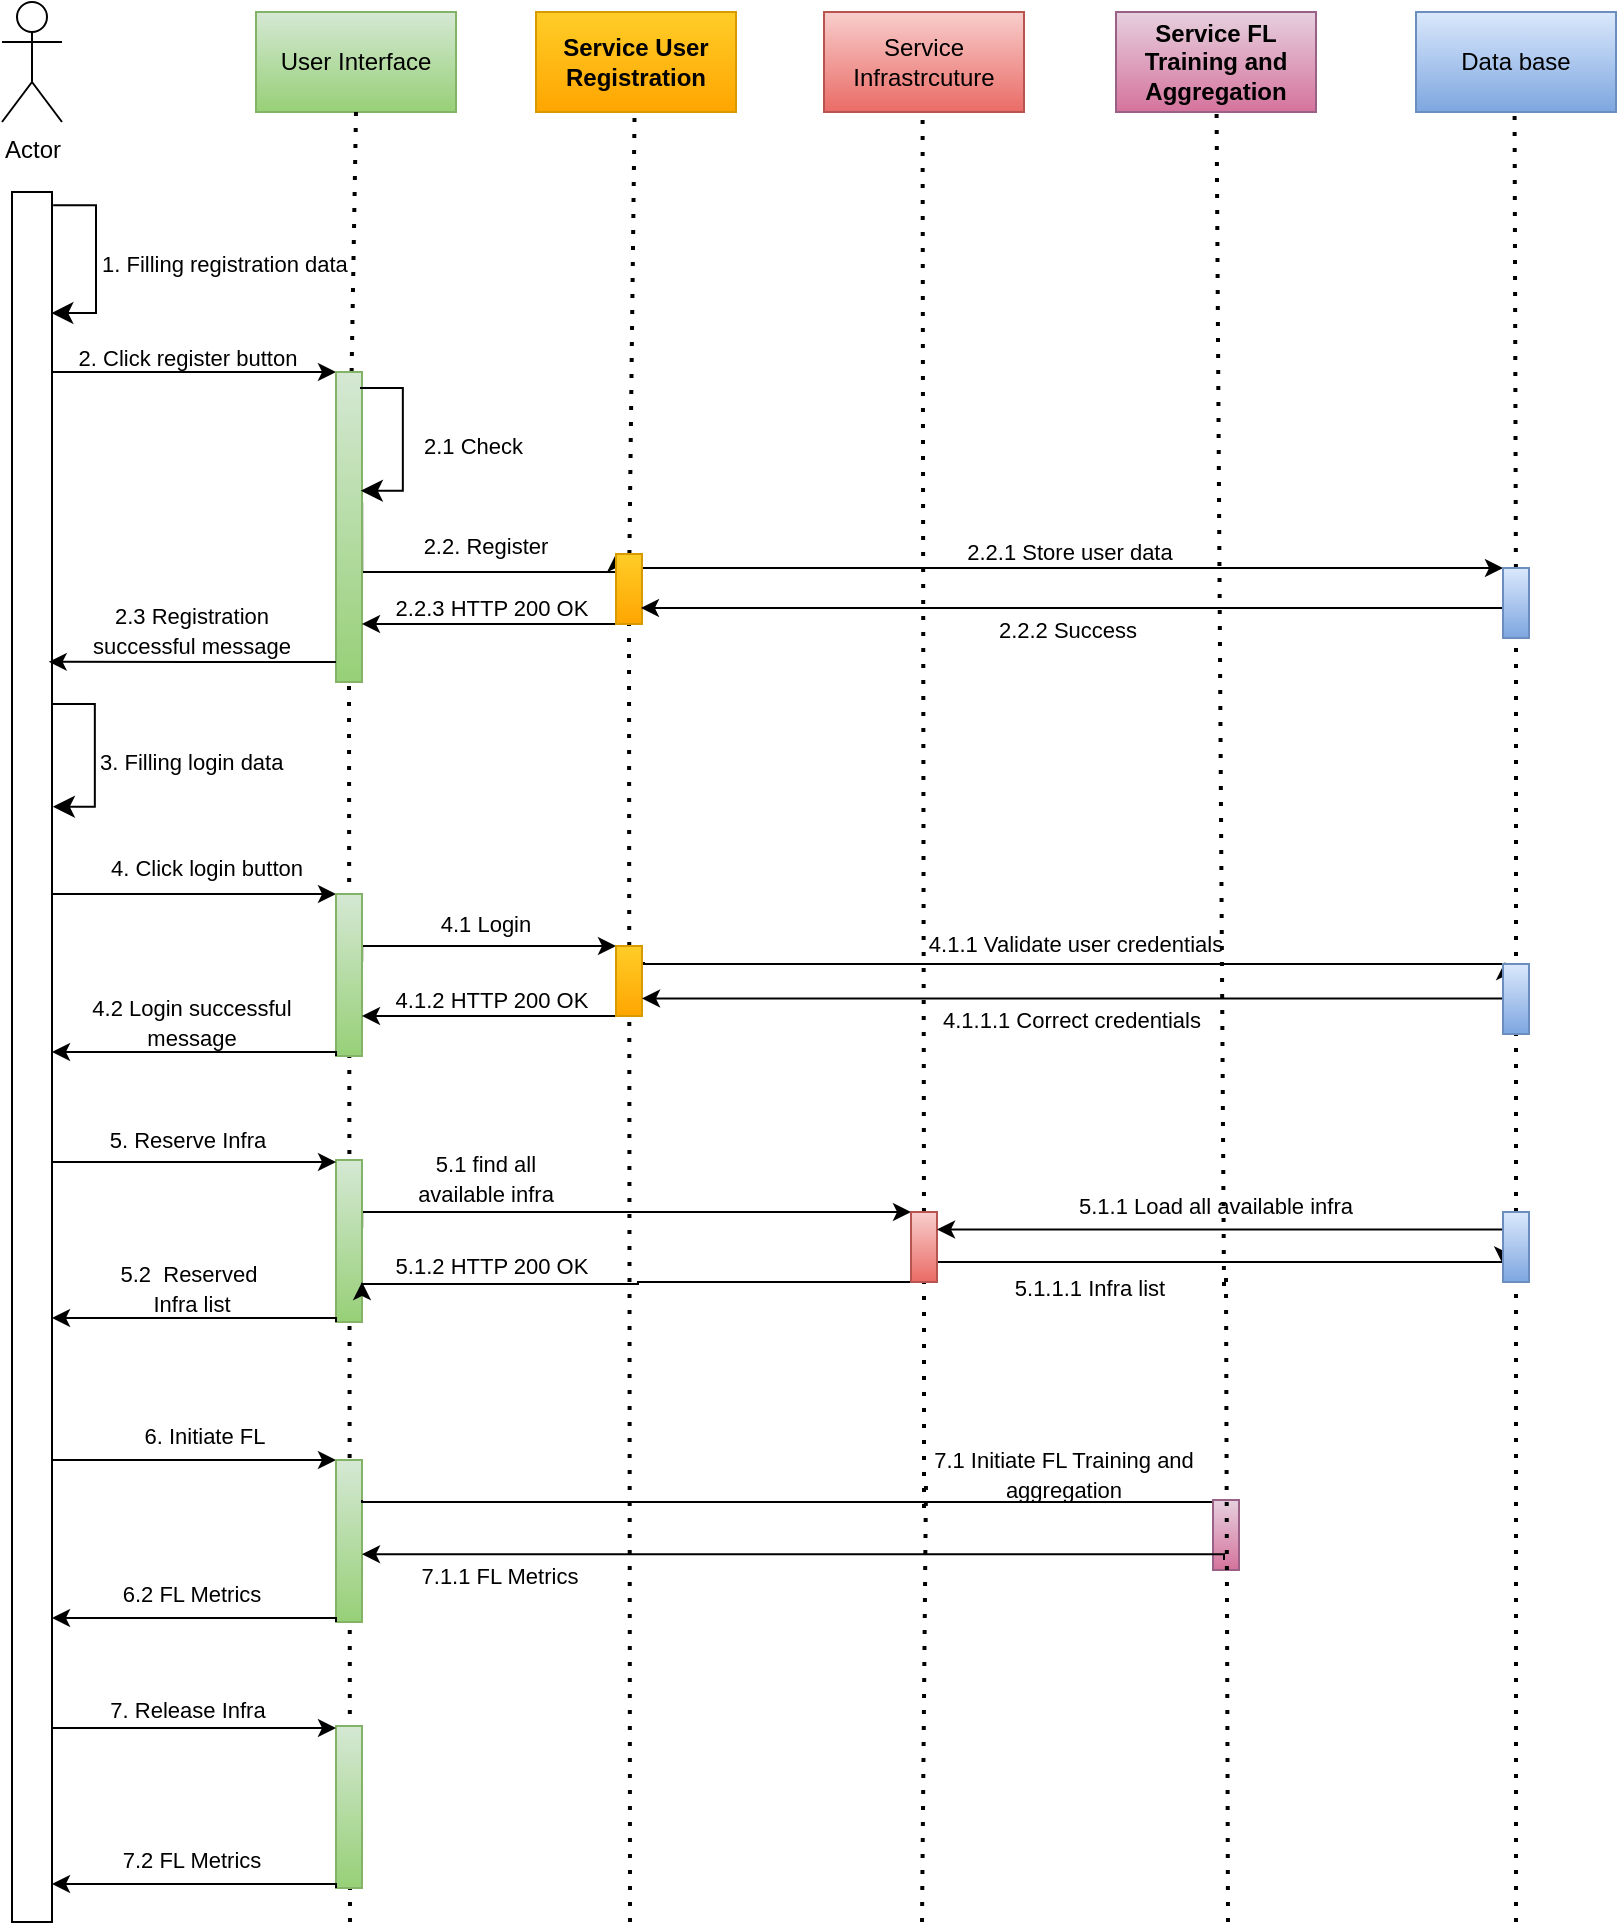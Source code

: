 <mxfile version="24.6.3" type="github">
  <diagram name="Page-1" id="lB4y-R3n_MX4Pxtum-g_">
    <mxGraphModel dx="645" dy="483" grid="1" gridSize="10" guides="1" tooltips="1" connect="1" arrows="1" fold="1" page="1" pageScale="1" pageWidth="827" pageHeight="1169" math="0" shadow="0">
      <root>
        <mxCell id="0" />
        <mxCell id="1" parent="0" />
        <mxCell id="1H_OqrdYLENw18_o_36x-1" value="User Interface" style="html=1;dashed=0;whiteSpace=wrap;fillColor=#d5e8d4;gradientColor=#97d077;strokeColor=#82b366;" parent="1" vertex="1">
          <mxGeometry x="135" y="5" width="100" height="50" as="geometry" />
        </mxCell>
        <mxCell id="1H_OqrdYLENw18_o_36x-2" value="&lt;b&gt;Service User Registration&lt;/b&gt;" style="html=1;dashed=0;whiteSpace=wrap;fillColor=#ffcd28;gradientColor=#ffa500;strokeColor=#d79b00;" parent="1" vertex="1">
          <mxGeometry x="275" y="5" width="100" height="50" as="geometry" />
        </mxCell>
        <mxCell id="1H_OqrdYLENw18_o_36x-3" value="Service Infrastrcuture" style="html=1;dashed=0;whiteSpace=wrap;fillColor=#f8cecc;gradientColor=#ea6b66;strokeColor=#b85450;" parent="1" vertex="1">
          <mxGeometry x="419" y="5" width="100" height="50" as="geometry" />
        </mxCell>
        <mxCell id="1H_OqrdYLENw18_o_36x-4" value="&lt;b&gt;Service FL Training and Aggregation&lt;/b&gt;" style="html=1;dashed=0;whiteSpace=wrap;fillColor=#e6d0de;gradientColor=#d5739d;strokeColor=#996185;" parent="1" vertex="1">
          <mxGeometry x="565" y="5" width="100" height="50" as="geometry" />
        </mxCell>
        <mxCell id="1H_OqrdYLENw18_o_36x-5" value="Data base" style="html=1;dashed=0;whiteSpace=wrap;fillColor=#dae8fc;gradientColor=#7ea6e0;strokeColor=#6c8ebf;" parent="1" vertex="1">
          <mxGeometry x="715" y="5" width="100" height="50" as="geometry" />
        </mxCell>
        <mxCell id="1H_OqrdYLENw18_o_36x-6" value="Actor" style="shape=umlActor;verticalLabelPosition=bottom;verticalAlign=top;html=1;outlineConnect=0;" parent="1" vertex="1">
          <mxGeometry x="8" width="30" height="60" as="geometry" />
        </mxCell>
        <mxCell id="1H_OqrdYLENw18_o_36x-20" style="edgeStyle=orthogonalEdgeStyle;rounded=0;orthogonalLoop=1;jettySize=auto;html=1;exitX=1;exitY=0.25;exitDx=0;exitDy=0;entryX=0;entryY=0;entryDx=0;entryDy=0;" parent="1" target="1H_OqrdYLENw18_o_36x-18" edge="1">
          <mxGeometry relative="1" as="geometry">
            <mxPoint x="33.0" y="207.5" as="sourcePoint" />
            <Array as="points">
              <mxPoint x="33" y="185" />
            </Array>
          </mxGeometry>
        </mxCell>
        <mxCell id="1H_OqrdYLENw18_o_36x-8" value="" style="rounded=0;whiteSpace=wrap;html=1;" parent="1" vertex="1">
          <mxGeometry x="13" y="95" width="20" height="865" as="geometry" />
        </mxCell>
        <mxCell id="1H_OqrdYLENw18_o_36x-9" value="" style="endArrow=none;dashed=1;html=1;dashPattern=1 3;strokeWidth=2;rounded=0;entryX=0.5;entryY=1;entryDx=0;entryDy=0;" parent="1" source="1H_OqrdYLENw18_o_36x-18" target="1H_OqrdYLENw18_o_36x-1" edge="1">
          <mxGeometry width="50" height="50" relative="1" as="geometry">
            <mxPoint x="185" y="665" as="sourcePoint" />
            <mxPoint x="465" y="285" as="targetPoint" />
          </mxGeometry>
        </mxCell>
        <mxCell id="1H_OqrdYLENw18_o_36x-10" value="" style="endArrow=none;dashed=1;html=1;dashPattern=1 3;strokeWidth=2;rounded=0;entryX=0.5;entryY=1;entryDx=0;entryDy=0;" parent="1" source="1H_OqrdYLENw18_o_36x-28" edge="1">
          <mxGeometry width="50" height="50" relative="1" as="geometry">
            <mxPoint x="324.29" y="665" as="sourcePoint" />
            <mxPoint x="324.29" y="55" as="targetPoint" />
          </mxGeometry>
        </mxCell>
        <mxCell id="1H_OqrdYLENw18_o_36x-11" value="" style="endArrow=none;dashed=1;html=1;dashPattern=1 3;strokeWidth=2;rounded=0;entryX=0.5;entryY=1;entryDx=0;entryDy=0;" parent="1" source="SkN1v-dmCU-_pzFMidvB-1" edge="1">
          <mxGeometry width="50" height="50" relative="1" as="geometry">
            <mxPoint x="468" y="960" as="sourcePoint" />
            <mxPoint x="468.29" y="55" as="targetPoint" />
          </mxGeometry>
        </mxCell>
        <mxCell id="1H_OqrdYLENw18_o_36x-12" value="" style="endArrow=none;dashed=1;html=1;dashPattern=1 3;strokeWidth=2;rounded=0;entryX=0.5;entryY=1;entryDx=0;entryDy=0;exitX=1;exitY=0.5;exitDx=0;exitDy=0;" parent="1" edge="1">
          <mxGeometry width="50" height="50" relative="1" as="geometry">
            <mxPoint x="619" y="642" as="sourcePoint" />
            <mxPoint x="615.29" y="55" as="targetPoint" />
          </mxGeometry>
        </mxCell>
        <mxCell id="1H_OqrdYLENw18_o_36x-13" value="" style="endArrow=none;dashed=1;html=1;dashPattern=1 3;strokeWidth=2;rounded=0;entryX=0.5;entryY=1;entryDx=0;entryDy=0;" parent="1" source="1H_OqrdYLENw18_o_36x-34" edge="1">
          <mxGeometry width="50" height="50" relative="1" as="geometry">
            <mxPoint x="764.29" y="665" as="sourcePoint" />
            <mxPoint x="764.29" y="55" as="targetPoint" />
          </mxGeometry>
        </mxCell>
        <mxCell id="1H_OqrdYLENw18_o_36x-14" value="" style="edgeStyle=elbowEdgeStyle;elbow=horizontal;endArrow=classic;html=1;curved=0;rounded=0;endSize=8;startSize=8;exitX=1.029;exitY=0.045;exitDx=0;exitDy=0;exitPerimeter=0;entryX=0.983;entryY=0.07;entryDx=0;entryDy=0;entryPerimeter=0;" parent="1" target="1H_OqrdYLENw18_o_36x-8" edge="1">
          <mxGeometry width="50" height="50" relative="1" as="geometry">
            <mxPoint x="33.58" y="101.65" as="sourcePoint" />
            <mxPoint x="34" y="176" as="targetPoint" />
            <Array as="points">
              <mxPoint x="55" y="146" />
            </Array>
          </mxGeometry>
        </mxCell>
        <mxCell id="1H_OqrdYLENw18_o_36x-15" value="&lt;font style=&quot;font-size: 11px;&quot;&gt;1. Filling registration data&lt;/font&gt;" style="text;html=1;align=left;verticalAlign=middle;whiteSpace=wrap;rounded=0;" parent="1" vertex="1">
          <mxGeometry x="56" y="116" width="150" height="30" as="geometry" />
        </mxCell>
        <mxCell id="1H_OqrdYLENw18_o_36x-17" value="&lt;font style=&quot;font-size: 11px;&quot;&gt;2. Click register button&lt;/font&gt;" style="text;html=1;align=center;verticalAlign=middle;whiteSpace=wrap;rounded=0;" parent="1" vertex="1">
          <mxGeometry x="26" y="163" width="150" height="30" as="geometry" />
        </mxCell>
        <mxCell id="1H_OqrdYLENw18_o_36x-19" value="" style="endArrow=none;dashed=1;html=1;dashPattern=1 3;strokeWidth=2;rounded=0;entryX=0.5;entryY=1;entryDx=0;entryDy=0;" parent="1" target="1H_OqrdYLENw18_o_36x-18" edge="1">
          <mxGeometry width="50" height="50" relative="1" as="geometry">
            <mxPoint x="182" y="960" as="sourcePoint" />
            <mxPoint x="185" y="55" as="targetPoint" />
          </mxGeometry>
        </mxCell>
        <mxCell id="1H_OqrdYLENw18_o_36x-26" style="edgeStyle=orthogonalEdgeStyle;rounded=0;orthogonalLoop=1;jettySize=auto;html=1;entryX=0;entryY=0;entryDx=0;entryDy=0;exitX=1.005;exitY=0.421;exitDx=0;exitDy=0;exitPerimeter=0;" parent="1" source="1H_OqrdYLENw18_o_36x-18" target="1H_OqrdYLENw18_o_36x-28" edge="1">
          <mxGeometry relative="1" as="geometry">
            <mxPoint x="268" y="330" as="targetPoint" />
            <mxPoint x="195" y="285.059" as="sourcePoint" />
            <Array as="points">
              <mxPoint x="188" y="285" />
            </Array>
          </mxGeometry>
        </mxCell>
        <mxCell id="1H_OqrdYLENw18_o_36x-18" value="" style="rounded=0;whiteSpace=wrap;html=1;fillColor=#d5e8d4;gradientColor=#97d077;strokeColor=#82b366;" parent="1" vertex="1">
          <mxGeometry x="175" y="185" width="13" height="155" as="geometry" />
        </mxCell>
        <mxCell id="1H_OqrdYLENw18_o_36x-22" value="" style="edgeStyle=elbowEdgeStyle;elbow=horizontal;endArrow=classic;html=1;curved=0;rounded=0;endSize=8;startSize=8;exitX=1.029;exitY=0.045;exitDx=0;exitDy=0;exitPerimeter=0;entryX=1.047;entryY=0.101;entryDx=0;entryDy=0;entryPerimeter=0;" parent="1" edge="1">
          <mxGeometry width="50" height="50" relative="1" as="geometry">
            <mxPoint x="187.0" y="193.0" as="sourcePoint" />
            <mxPoint x="187.42" y="244.35" as="targetPoint" />
            <Array as="points">
              <mxPoint x="208.42" y="237.35" />
            </Array>
          </mxGeometry>
        </mxCell>
        <mxCell id="1H_OqrdYLENw18_o_36x-23" value="&lt;font style=&quot;font-size: 11px;&quot;&gt;2.1 Check&lt;/font&gt;" style="text;html=1;align=left;verticalAlign=middle;whiteSpace=wrap;rounded=0;" parent="1" vertex="1">
          <mxGeometry x="217.42" y="207.35" width="100.58" height="30" as="geometry" />
        </mxCell>
        <mxCell id="1H_OqrdYLENw18_o_36x-25" value="&lt;font style=&quot;font-size: 11px;&quot;&gt;2.2. Register&lt;/font&gt;" style="text;html=1;align=center;verticalAlign=middle;whiteSpace=wrap;rounded=0;" parent="1" vertex="1">
          <mxGeometry x="206" y="257" width="88" height="30" as="geometry" />
        </mxCell>
        <mxCell id="1H_OqrdYLENw18_o_36x-29" value="" style="endArrow=none;dashed=1;html=1;dashPattern=1 3;strokeWidth=2;rounded=0;entryX=0.5;entryY=1;entryDx=0;entryDy=0;" parent="1" target="1H_OqrdYLENw18_o_36x-28" edge="1">
          <mxGeometry width="50" height="50" relative="1" as="geometry">
            <mxPoint x="322" y="960" as="sourcePoint" />
            <mxPoint x="324.29" y="55" as="targetPoint" />
          </mxGeometry>
        </mxCell>
        <mxCell id="1H_OqrdYLENw18_o_36x-30" style="edgeStyle=orthogonalEdgeStyle;rounded=0;orthogonalLoop=1;jettySize=auto;html=1;exitX=0;exitY=1;exitDx=0;exitDy=0;" parent="1" source="1H_OqrdYLENw18_o_36x-28" edge="1">
          <mxGeometry relative="1" as="geometry">
            <mxPoint x="188" y="311" as="targetPoint" />
            <Array as="points">
              <mxPoint x="188" y="311" />
            </Array>
          </mxGeometry>
        </mxCell>
        <mxCell id="1H_OqrdYLENw18_o_36x-36" style="edgeStyle=orthogonalEdgeStyle;rounded=0;orthogonalLoop=1;jettySize=auto;html=1;entryX=0;entryY=0;entryDx=0;entryDy=0;" parent="1" target="1H_OqrdYLENw18_o_36x-34" edge="1">
          <mxGeometry relative="1" as="geometry">
            <Array as="points">
              <mxPoint x="759" y="284" />
            </Array>
            <mxPoint x="328" y="283.053" as="sourcePoint" />
          </mxGeometry>
        </mxCell>
        <mxCell id="1H_OqrdYLENw18_o_36x-28" value="" style="rounded=0;whiteSpace=wrap;html=1;fillColor=#ffcd28;strokeColor=#d79b00;gradientColor=#ffa500;" parent="1" vertex="1">
          <mxGeometry x="315" y="276" width="13" height="35" as="geometry" />
        </mxCell>
        <mxCell id="1H_OqrdYLENw18_o_36x-31" value="&lt;font style=&quot;font-size: 11px;&quot;&gt;2.2.3 HTTP 200 OK&lt;/font&gt;" style="text;html=1;align=center;verticalAlign=middle;whiteSpace=wrap;rounded=0;" parent="1" vertex="1">
          <mxGeometry x="203" y="288" width="100" height="30" as="geometry" />
        </mxCell>
        <mxCell id="1H_OqrdYLENw18_o_36x-35" value="" style="endArrow=none;dashed=1;html=1;dashPattern=1 3;strokeWidth=2;rounded=0;entryX=0.5;entryY=1;entryDx=0;entryDy=0;" parent="1" target="1H_OqrdYLENw18_o_36x-34" edge="1" source="1H_OqrdYLENw18_o_36x-112">
          <mxGeometry width="50" height="50" relative="1" as="geometry">
            <mxPoint x="765" y="960" as="sourcePoint" />
            <mxPoint x="764.29" y="55" as="targetPoint" />
          </mxGeometry>
        </mxCell>
        <mxCell id="1H_OqrdYLENw18_o_36x-34" value="" style="rounded=0;whiteSpace=wrap;html=1;fillColor=#dae8fc;strokeColor=#6c8ebf;gradientColor=#7ea6e0;" parent="1" vertex="1">
          <mxGeometry x="758.5" y="283" width="13" height="35" as="geometry" />
        </mxCell>
        <mxCell id="1H_OqrdYLENw18_o_36x-37" value="&lt;font style=&quot;font-size: 11px;&quot;&gt;2.2.1 Store user data&lt;/font&gt;" style="text;html=1;align=center;verticalAlign=middle;whiteSpace=wrap;rounded=0;" parent="1" vertex="1">
          <mxGeometry x="467" y="260" width="150" height="30" as="geometry" />
        </mxCell>
        <mxCell id="1H_OqrdYLENw18_o_36x-38" style="edgeStyle=orthogonalEdgeStyle;rounded=0;orthogonalLoop=1;jettySize=auto;html=1;entryX=0.917;entryY=0.282;entryDx=0;entryDy=0;entryPerimeter=0;" parent="1" edge="1">
          <mxGeometry relative="1" as="geometry">
            <mxPoint x="175" y="330" as="sourcePoint" />
            <mxPoint x="31.34" y="329.93" as="targetPoint" />
            <Array as="points">
              <mxPoint x="104" y="330" />
            </Array>
          </mxGeometry>
        </mxCell>
        <mxCell id="1H_OqrdYLENw18_o_36x-39" value="&lt;font style=&quot;font-size: 11px;&quot;&gt;2.3 Registration successful message&lt;/font&gt;" style="text;html=1;align=center;verticalAlign=middle;whiteSpace=wrap;rounded=0;" parent="1" vertex="1">
          <mxGeometry x="48" y="299" width="110" height="30" as="geometry" />
        </mxCell>
        <mxCell id="1H_OqrdYLENw18_o_36x-40" value="" style="edgeStyle=elbowEdgeStyle;elbow=horizontal;endArrow=classic;html=1;curved=0;rounded=0;endSize=8;startSize=8;exitX=1.029;exitY=0.045;exitDx=0;exitDy=0;exitPerimeter=0;entryX=1.047;entryY=0.101;entryDx=0;entryDy=0;entryPerimeter=0;" parent="1" edge="1">
          <mxGeometry width="50" height="50" relative="1" as="geometry">
            <mxPoint x="33.0" y="351.0" as="sourcePoint" />
            <mxPoint x="33.42" y="402.35" as="targetPoint" />
            <Array as="points">
              <mxPoint x="54.42" y="395.35" />
            </Array>
          </mxGeometry>
        </mxCell>
        <mxCell id="1H_OqrdYLENw18_o_36x-41" value="&lt;font style=&quot;font-size: 11px;&quot;&gt;3. Filling login data&lt;/font&gt;" style="text;html=1;align=left;verticalAlign=middle;whiteSpace=wrap;rounded=0;" parent="1" vertex="1">
          <mxGeometry x="55.42" y="365.35" width="150" height="30" as="geometry" />
        </mxCell>
        <mxCell id="1H_OqrdYLENw18_o_36x-72" style="edgeStyle=orthogonalEdgeStyle;rounded=0;orthogonalLoop=1;jettySize=auto;html=1;entryX=0;entryY=0;entryDx=0;entryDy=0;" parent="1" target="1H_OqrdYLENw18_o_36x-75" edge="1">
          <mxGeometry relative="1" as="geometry">
            <mxPoint x="33" y="446" as="sourcePoint" />
            <Array as="points">
              <mxPoint x="33" y="446" />
            </Array>
          </mxGeometry>
        </mxCell>
        <mxCell id="1H_OqrdYLENw18_o_36x-73" value="&lt;font style=&quot;font-size: 11px;&quot;&gt;4. Click login button&lt;/font&gt;" style="text;html=1;align=center;verticalAlign=middle;whiteSpace=wrap;rounded=0;" parent="1" vertex="1">
          <mxGeometry x="53" y="421" width="115" height="23" as="geometry" />
        </mxCell>
        <mxCell id="1H_OqrdYLENw18_o_36x-74" style="edgeStyle=orthogonalEdgeStyle;rounded=0;orthogonalLoop=1;jettySize=auto;html=1;entryX=0;entryY=0;entryDx=0;entryDy=0;exitX=1.005;exitY=0.421;exitDx=0;exitDy=0;exitPerimeter=0;" parent="1" source="1H_OqrdYLENw18_o_36x-75" target="1H_OqrdYLENw18_o_36x-81" edge="1">
          <mxGeometry relative="1" as="geometry">
            <mxPoint x="268" y="517" as="targetPoint" />
            <mxPoint x="195" y="472.059" as="sourcePoint" />
            <Array as="points">
              <mxPoint x="188" y="472" />
            </Array>
          </mxGeometry>
        </mxCell>
        <mxCell id="1H_OqrdYLENw18_o_36x-75" value="" style="rounded=0;whiteSpace=wrap;html=1;fillColor=#d5e8d4;gradientColor=#97d077;strokeColor=#82b366;" parent="1" vertex="1">
          <mxGeometry x="175" y="446" width="13" height="81" as="geometry" />
        </mxCell>
        <mxCell id="1H_OqrdYLENw18_o_36x-78" value="&lt;font style=&quot;font-size: 11px;&quot;&gt;4.1 Login&lt;/font&gt;" style="text;html=1;align=center;verticalAlign=middle;whiteSpace=wrap;rounded=0;" parent="1" vertex="1">
          <mxGeometry x="206" y="446" width="88" height="30" as="geometry" />
        </mxCell>
        <mxCell id="1H_OqrdYLENw18_o_36x-79" style="edgeStyle=orthogonalEdgeStyle;rounded=0;orthogonalLoop=1;jettySize=auto;html=1;exitX=0;exitY=1;exitDx=0;exitDy=0;" parent="1" source="1H_OqrdYLENw18_o_36x-81" edge="1">
          <mxGeometry relative="1" as="geometry">
            <mxPoint x="188" y="507" as="targetPoint" />
            <Array as="points">
              <mxPoint x="188" y="507" />
            </Array>
          </mxGeometry>
        </mxCell>
        <mxCell id="1H_OqrdYLENw18_o_36x-80" style="edgeStyle=orthogonalEdgeStyle;rounded=0;orthogonalLoop=1;jettySize=auto;html=1;entryX=0;entryY=0;entryDx=0;entryDy=0;" parent="1" edge="1">
          <mxGeometry relative="1" as="geometry">
            <Array as="points">
              <mxPoint x="760" y="481" />
            </Array>
            <mxPoint x="329" y="480" as="sourcePoint" />
            <mxPoint x="759.5" y="480" as="targetPoint" />
          </mxGeometry>
        </mxCell>
        <mxCell id="1H_OqrdYLENw18_o_36x-81" value="" style="rounded=0;whiteSpace=wrap;html=1;fillColor=#ffcd28;strokeColor=#d79b00;gradientColor=#ffa500;" parent="1" vertex="1">
          <mxGeometry x="315" y="472" width="13" height="35" as="geometry" />
        </mxCell>
        <mxCell id="1H_OqrdYLENw18_o_36x-82" value="&lt;font style=&quot;font-size: 11px;&quot;&gt;4.1.2 HTTP 200 OK&lt;/font&gt;" style="text;html=1;align=center;verticalAlign=middle;whiteSpace=wrap;rounded=0;" parent="1" vertex="1">
          <mxGeometry x="203" y="484" width="100" height="30" as="geometry" />
        </mxCell>
        <mxCell id="1H_OqrdYLENw18_o_36x-87" style="edgeStyle=orthogonalEdgeStyle;rounded=0;orthogonalLoop=1;jettySize=auto;html=1;exitX=0;exitY=1;exitDx=0;exitDy=0;entryX=1;entryY=0.75;entryDx=0;entryDy=0;" parent="1" source="1H_OqrdYLENw18_o_36x-83" target="1H_OqrdYLENw18_o_36x-81" edge="1">
          <mxGeometry relative="1" as="geometry">
            <Array as="points">
              <mxPoint x="759" y="498" />
            </Array>
          </mxGeometry>
        </mxCell>
        <mxCell id="1H_OqrdYLENw18_o_36x-83" value="" style="rounded=0;whiteSpace=wrap;html=1;fillColor=#dae8fc;strokeColor=#6c8ebf;gradientColor=#7ea6e0;" parent="1" vertex="1">
          <mxGeometry x="758.5" y="481" width="13" height="35" as="geometry" />
        </mxCell>
        <mxCell id="1H_OqrdYLENw18_o_36x-84" value="&lt;font style=&quot;font-size: 11px;&quot;&gt;4.1.1 Validate user credentials&lt;/font&gt;" style="text;html=1;align=center;verticalAlign=middle;whiteSpace=wrap;rounded=0;" parent="1" vertex="1">
          <mxGeometry x="470" y="456" width="150" height="30" as="geometry" />
        </mxCell>
        <mxCell id="1H_OqrdYLENw18_o_36x-85" style="edgeStyle=orthogonalEdgeStyle;rounded=0;orthogonalLoop=1;jettySize=auto;html=1;exitX=0;exitY=1;exitDx=0;exitDy=0;entryX=0.988;entryY=0.427;entryDx=0;entryDy=0;entryPerimeter=0;" parent="1" source="1H_OqrdYLENw18_o_36x-75" edge="1">
          <mxGeometry relative="1" as="geometry">
            <mxPoint x="33" y="525" as="targetPoint" />
            <Array as="points">
              <mxPoint x="175" y="525" />
            </Array>
          </mxGeometry>
        </mxCell>
        <mxCell id="1H_OqrdYLENw18_o_36x-86" value="&lt;font style=&quot;font-size: 11px;&quot;&gt;4.2 Login successful message&lt;/font&gt;" style="text;html=1;align=center;verticalAlign=middle;whiteSpace=wrap;rounded=0;" parent="1" vertex="1">
          <mxGeometry x="48" y="495" width="110" height="30" as="geometry" />
        </mxCell>
        <mxCell id="1H_OqrdYLENw18_o_36x-88" value="&lt;font style=&quot;font-size: 11px;&quot;&gt;4.1.1.1 Correct credentials&lt;/font&gt;" style="text;html=1;align=center;verticalAlign=middle;whiteSpace=wrap;rounded=0;" parent="1" vertex="1">
          <mxGeometry x="468" y="494" width="150" height="30" as="geometry" />
        </mxCell>
        <mxCell id="1H_OqrdYLENw18_o_36x-103" value="&lt;font style=&quot;font-size: 11px;&quot;&gt;5. Reserve Infra&lt;/font&gt;" style="text;html=1;align=center;verticalAlign=middle;whiteSpace=wrap;rounded=0;" parent="1" vertex="1">
          <mxGeometry x="26" y="554" width="150" height="30" as="geometry" />
        </mxCell>
        <mxCell id="1H_OqrdYLENw18_o_36x-104" style="edgeStyle=orthogonalEdgeStyle;rounded=0;orthogonalLoop=1;jettySize=auto;html=1;exitX=1.005;exitY=0.421;exitDx=0;exitDy=0;exitPerimeter=0;entryX=0;entryY=0;entryDx=0;entryDy=0;" parent="1" source="1H_OqrdYLENw18_o_36x-105" target="SkN1v-dmCU-_pzFMidvB-1" edge="1">
          <mxGeometry relative="1" as="geometry">
            <mxPoint x="315" y="605" as="targetPoint" />
            <mxPoint x="195" y="605.059" as="sourcePoint" />
            <Array as="points">
              <mxPoint x="188" y="605" />
            </Array>
          </mxGeometry>
        </mxCell>
        <mxCell id="1H_OqrdYLENw18_o_36x-105" value="" style="rounded=0;whiteSpace=wrap;html=1;fillColor=#d5e8d4;gradientColor=#97d077;strokeColor=#82b366;" parent="1" vertex="1">
          <mxGeometry x="175" y="579" width="13" height="81" as="geometry" />
        </mxCell>
        <mxCell id="1H_OqrdYLENw18_o_36x-106" value="&lt;font style=&quot;font-size: 11px;&quot;&gt;5.1 find all available infra&lt;/font&gt;" style="text;html=1;align=center;verticalAlign=middle;whiteSpace=wrap;rounded=0;" parent="1" vertex="1">
          <mxGeometry x="206" y="573" width="88" height="30" as="geometry" />
        </mxCell>
        <mxCell id="1H_OqrdYLENw18_o_36x-107" style="edgeStyle=orthogonalEdgeStyle;rounded=0;orthogonalLoop=1;jettySize=auto;html=1;exitX=0;exitY=1;exitDx=0;exitDy=0;" parent="1" source="SkN1v-dmCU-_pzFMidvB-1" edge="1">
          <mxGeometry relative="1" as="geometry">
            <mxPoint x="188" y="640" as="targetPoint" />
            <Array as="points">
              <mxPoint x="326" y="640" />
              <mxPoint x="188" y="641" />
            </Array>
          </mxGeometry>
        </mxCell>
        <mxCell id="1H_OqrdYLENw18_o_36x-110" value="&lt;font style=&quot;font-size: 11px;&quot;&gt;5.1.2 HTTP 200 OK&lt;/font&gt;" style="text;html=1;align=center;verticalAlign=middle;whiteSpace=wrap;rounded=0;" parent="1" vertex="1">
          <mxGeometry x="203" y="617" width="100" height="30" as="geometry" />
        </mxCell>
        <mxCell id="1H_OqrdYLENw18_o_36x-113" value="&lt;font style=&quot;font-size: 11px;&quot;&gt;5.1.1 Load all available infra&lt;/font&gt;" style="text;html=1;align=center;verticalAlign=middle;whiteSpace=wrap;rounded=0;" parent="1" vertex="1">
          <mxGeometry x="540" y="587" width="150" height="30" as="geometry" />
        </mxCell>
        <mxCell id="1H_OqrdYLENw18_o_36x-114" style="edgeStyle=orthogonalEdgeStyle;rounded=0;orthogonalLoop=1;jettySize=auto;html=1;exitX=0;exitY=1;exitDx=0;exitDy=0;entryX=0.988;entryY=0.427;entryDx=0;entryDy=0;entryPerimeter=0;" parent="1" source="1H_OqrdYLENw18_o_36x-105" edge="1">
          <mxGeometry relative="1" as="geometry">
            <mxPoint x="33" y="658" as="targetPoint" />
            <Array as="points">
              <mxPoint x="175" y="658" />
            </Array>
          </mxGeometry>
        </mxCell>
        <mxCell id="1H_OqrdYLENw18_o_36x-115" value="&lt;font style=&quot;font-size: 11px;&quot;&gt;5.2&amp;nbsp; Reserved&amp;nbsp;&lt;/font&gt;&lt;div&gt;&lt;font style=&quot;font-size: 11px;&quot;&gt;Infra list&lt;/font&gt;&lt;/div&gt;" style="text;html=1;align=center;verticalAlign=middle;whiteSpace=wrap;rounded=0;" parent="1" vertex="1">
          <mxGeometry x="48" y="628" width="110" height="30" as="geometry" />
        </mxCell>
        <mxCell id="1H_OqrdYLENw18_o_36x-116" value="&lt;font style=&quot;font-size: 11px;&quot;&gt;5.1.1.1 Infra list&lt;/font&gt;" style="text;html=1;align=center;verticalAlign=middle;whiteSpace=wrap;rounded=0;" parent="1" vertex="1">
          <mxGeometry x="476.5" y="628" width="150" height="30" as="geometry" />
        </mxCell>
        <mxCell id="1H_OqrdYLENw18_o_36x-117" style="edgeStyle=orthogonalEdgeStyle;rounded=0;orthogonalLoop=1;jettySize=auto;html=1;entryX=0;entryY=0;entryDx=0;entryDy=0;" parent="1" edge="1">
          <mxGeometry relative="1" as="geometry">
            <mxPoint x="33" y="580" as="sourcePoint" />
            <Array as="points">
              <mxPoint x="33" y="580" />
            </Array>
            <mxPoint x="175" y="580" as="targetPoint" />
          </mxGeometry>
        </mxCell>
        <mxCell id="1H_OqrdYLENw18_o_36x-118" style="edgeStyle=orthogonalEdgeStyle;rounded=0;orthogonalLoop=1;jettySize=auto;html=1;entryX=0;entryY=0;entryDx=0;entryDy=0;" parent="1" target="1H_OqrdYLENw18_o_36x-121" edge="1">
          <mxGeometry relative="1" as="geometry">
            <mxPoint x="33" y="729" as="sourcePoint" />
            <Array as="points">
              <mxPoint x="33" y="729" />
            </Array>
          </mxGeometry>
        </mxCell>
        <mxCell id="1H_OqrdYLENw18_o_36x-119" value="&lt;font style=&quot;font-size: 11px;&quot;&gt;6. Initiate FL&lt;/font&gt;" style="text;html=1;align=center;verticalAlign=middle;whiteSpace=wrap;rounded=0;" parent="1" vertex="1">
          <mxGeometry x="52" y="705" width="115" height="23" as="geometry" />
        </mxCell>
        <mxCell id="1H_OqrdYLENw18_o_36x-121" value="" style="rounded=0;whiteSpace=wrap;html=1;fillColor=#d5e8d4;gradientColor=#97d077;strokeColor=#82b366;" parent="1" vertex="1">
          <mxGeometry x="175" y="729" width="13" height="81" as="geometry" />
        </mxCell>
        <mxCell id="1H_OqrdYLENw18_o_36x-130" style="edgeStyle=orthogonalEdgeStyle;rounded=0;orthogonalLoop=1;jettySize=auto;html=1;exitX=0;exitY=1;exitDx=0;exitDy=0;entryX=0.988;entryY=0.427;entryDx=0;entryDy=0;entryPerimeter=0;" parent="1" source="1H_OqrdYLENw18_o_36x-121" edge="1">
          <mxGeometry relative="1" as="geometry">
            <mxPoint x="33" y="808" as="targetPoint" />
            <Array as="points">
              <mxPoint x="175" y="808" />
            </Array>
          </mxGeometry>
        </mxCell>
        <mxCell id="1H_OqrdYLENw18_o_36x-131" value="&lt;font style=&quot;font-size: 11px;&quot;&gt;6.2 FL Metrics&lt;/font&gt;" style="text;html=1;align=center;verticalAlign=middle;whiteSpace=wrap;rounded=0;" parent="1" vertex="1">
          <mxGeometry x="48" y="781" width="110" height="30" as="geometry" />
        </mxCell>
        <mxCell id="1H_OqrdYLENw18_o_36x-133" value="&lt;font style=&quot;font-size: 11px;&quot;&gt;7. Release Infra&lt;/font&gt;" style="text;html=1;align=center;verticalAlign=middle;whiteSpace=wrap;rounded=0;" parent="1" vertex="1">
          <mxGeometry x="26" y="839" width="150" height="30" as="geometry" />
        </mxCell>
        <mxCell id="1H_OqrdYLENw18_o_36x-135" value="" style="rounded=0;whiteSpace=wrap;html=1;fillColor=#d5e8d4;gradientColor=#97d077;strokeColor=#82b366;" parent="1" vertex="1">
          <mxGeometry x="175" y="862" width="13" height="81" as="geometry" />
        </mxCell>
        <mxCell id="1H_OqrdYLENw18_o_36x-138" style="edgeStyle=orthogonalEdgeStyle;rounded=0;orthogonalLoop=1;jettySize=auto;html=1;entryX=0;entryY=0;entryDx=0;entryDy=0;" parent="1" edge="1">
          <mxGeometry relative="1" as="geometry">
            <Array as="points">
              <mxPoint x="619" y="750" />
            </Array>
            <mxPoint x="188" y="749" as="sourcePoint" />
            <mxPoint x="618.5" y="749" as="targetPoint" />
          </mxGeometry>
        </mxCell>
        <mxCell id="1H_OqrdYLENw18_o_36x-139" value="" style="rounded=0;whiteSpace=wrap;html=1;fillColor=#e6d0de;strokeColor=#996185;gradientColor=#d5739d;" parent="1" vertex="1">
          <mxGeometry x="613.5" y="749" width="13" height="35" as="geometry" />
        </mxCell>
        <mxCell id="1H_OqrdYLENw18_o_36x-141" style="edgeStyle=orthogonalEdgeStyle;rounded=0;orthogonalLoop=1;jettySize=auto;html=1;entryX=1;entryY=0.75;entryDx=0;entryDy=0;" parent="1" edge="1">
          <mxGeometry relative="1" as="geometry">
            <Array as="points">
              <mxPoint x="619" y="775.88" />
            </Array>
            <mxPoint x="619" y="779" as="sourcePoint" />
            <mxPoint x="188" y="776.13" as="targetPoint" />
          </mxGeometry>
        </mxCell>
        <mxCell id="1H_OqrdYLENw18_o_36x-143" value="&lt;font style=&quot;font-size: 11px;&quot;&gt;7.1 Initiate FL Training and aggregation&lt;/font&gt;" style="text;html=1;align=center;verticalAlign=middle;whiteSpace=wrap;rounded=0;" parent="1" vertex="1">
          <mxGeometry x="463.5" y="721" width="150" height="30" as="geometry" />
        </mxCell>
        <mxCell id="1H_OqrdYLENw18_o_36x-144" style="edgeStyle=orthogonalEdgeStyle;rounded=0;orthogonalLoop=1;jettySize=auto;html=1;exitX=0;exitY=1;exitDx=0;exitDy=0;entryX=0.988;entryY=0.427;entryDx=0;entryDy=0;entryPerimeter=0;" parent="1" source="1H_OqrdYLENw18_o_36x-135" edge="1">
          <mxGeometry relative="1" as="geometry">
            <mxPoint x="33" y="941" as="targetPoint" />
            <Array as="points">
              <mxPoint x="175" y="941" />
            </Array>
          </mxGeometry>
        </mxCell>
        <mxCell id="1H_OqrdYLENw18_o_36x-145" value="&lt;font style=&quot;font-size: 11px;&quot;&gt;7.2 FL Metrics&lt;/font&gt;" style="text;html=1;align=center;verticalAlign=middle;whiteSpace=wrap;rounded=0;" parent="1" vertex="1">
          <mxGeometry x="48" y="914" width="110" height="30" as="geometry" />
        </mxCell>
        <mxCell id="1H_OqrdYLENw18_o_36x-146" value="&lt;font style=&quot;font-size: 11px;&quot;&gt;7.1.1 FL Metrics&lt;/font&gt;" style="text;html=1;align=center;verticalAlign=middle;whiteSpace=wrap;rounded=0;" parent="1" vertex="1">
          <mxGeometry x="181.5" y="772" width="150" height="30" as="geometry" />
        </mxCell>
        <mxCell id="1H_OqrdYLENw18_o_36x-147" style="edgeStyle=orthogonalEdgeStyle;rounded=0;orthogonalLoop=1;jettySize=auto;html=1;entryX=0;entryY=0;entryDx=0;entryDy=0;" parent="1" edge="1">
          <mxGeometry relative="1" as="geometry">
            <mxPoint x="33" y="863" as="sourcePoint" />
            <Array as="points">
              <mxPoint x="33" y="863" />
            </Array>
            <mxPoint x="175" y="863" as="targetPoint" />
          </mxGeometry>
        </mxCell>
        <mxCell id="1H_OqrdYLENw18_o_36x-158" value="" style="endArrow=none;dashed=1;html=1;dashPattern=1 3;strokeWidth=2;rounded=0;" parent="1" edge="1">
          <mxGeometry width="50" height="50" relative="1" as="geometry">
            <mxPoint x="468" y="960" as="sourcePoint" />
            <mxPoint x="470" y="740" as="targetPoint" />
          </mxGeometry>
        </mxCell>
        <mxCell id="Fz34a084SRJ8oRQEMyjh-1" style="edgeStyle=orthogonalEdgeStyle;rounded=0;orthogonalLoop=1;jettySize=auto;html=1;entryX=1;entryY=0.75;entryDx=0;entryDy=0;" parent="1" edge="1">
          <mxGeometry relative="1" as="geometry">
            <Array as="points">
              <mxPoint x="758.47" y="303" />
            </Array>
            <mxPoint x="758" y="303" as="sourcePoint" />
            <mxPoint x="327.47" y="303" as="targetPoint" />
          </mxGeometry>
        </mxCell>
        <mxCell id="Fz34a084SRJ8oRQEMyjh-2" value="&lt;font style=&quot;font-size: 11px;&quot;&gt;2.2.2 Success&lt;/font&gt;" style="text;html=1;align=center;verticalAlign=middle;whiteSpace=wrap;rounded=0;" parent="1" vertex="1">
          <mxGeometry x="466.47" y="299" width="150" height="30" as="geometry" />
        </mxCell>
        <mxCell id="SkN1v-dmCU-_pzFMidvB-3" value="" style="endArrow=none;dashed=1;html=1;dashPattern=1 3;strokeWidth=2;rounded=0;entryX=0.5;entryY=1;entryDx=0;entryDy=0;" edge="1" parent="1" target="SkN1v-dmCU-_pzFMidvB-1">
          <mxGeometry width="50" height="50" relative="1" as="geometry">
            <mxPoint x="469" y="753" as="sourcePoint" />
            <mxPoint x="468.29" y="55" as="targetPoint" />
          </mxGeometry>
        </mxCell>
        <mxCell id="SkN1v-dmCU-_pzFMidvB-8" style="edgeStyle=orthogonalEdgeStyle;rounded=0;orthogonalLoop=1;jettySize=auto;html=1;exitX=1;exitY=0.75;exitDx=0;exitDy=0;entryX=0;entryY=0.75;entryDx=0;entryDy=0;" edge="1" parent="1" source="SkN1v-dmCU-_pzFMidvB-1" target="1H_OqrdYLENw18_o_36x-112">
          <mxGeometry relative="1" as="geometry">
            <mxPoint x="613.5" y="629.25" as="targetPoint" />
            <Array as="points">
              <mxPoint x="475" y="630" />
              <mxPoint x="759" y="630" />
            </Array>
          </mxGeometry>
        </mxCell>
        <mxCell id="SkN1v-dmCU-_pzFMidvB-1" value="" style="rounded=0;whiteSpace=wrap;html=1;fillColor=#f8cecc;strokeColor=#b85450;gradientColor=#ea6b66;" vertex="1" parent="1">
          <mxGeometry x="462.5" y="605" width="13" height="35" as="geometry" />
        </mxCell>
        <mxCell id="SkN1v-dmCU-_pzFMidvB-6" value="" style="endArrow=none;dashed=1;html=1;dashPattern=1 3;strokeWidth=2;rounded=0;entryX=0.5;entryY=1;entryDx=0;entryDy=0;" edge="1" parent="1">
          <mxGeometry width="50" height="50" relative="1" as="geometry">
            <mxPoint x="621" y="960" as="sourcePoint" />
            <mxPoint x="620" y="638" as="targetPoint" />
          </mxGeometry>
        </mxCell>
        <mxCell id="SkN1v-dmCU-_pzFMidvB-9" value="" style="endArrow=none;dashed=1;html=1;dashPattern=1 3;strokeWidth=2;rounded=0;entryX=0.5;entryY=1;entryDx=0;entryDy=0;" edge="1" parent="1" target="1H_OqrdYLENw18_o_36x-112">
          <mxGeometry width="50" height="50" relative="1" as="geometry">
            <mxPoint x="765" y="960" as="sourcePoint" />
            <mxPoint x="765" y="318" as="targetPoint" />
          </mxGeometry>
        </mxCell>
        <mxCell id="SkN1v-dmCU-_pzFMidvB-10" style="edgeStyle=orthogonalEdgeStyle;rounded=0;orthogonalLoop=1;jettySize=auto;html=1;exitX=0;exitY=0.25;exitDx=0;exitDy=0;entryX=1;entryY=0.25;entryDx=0;entryDy=0;" edge="1" parent="1" source="1H_OqrdYLENw18_o_36x-112" target="SkN1v-dmCU-_pzFMidvB-1">
          <mxGeometry relative="1" as="geometry" />
        </mxCell>
        <mxCell id="1H_OqrdYLENw18_o_36x-112" value="" style="rounded=0;whiteSpace=wrap;html=1;fillColor=#dae8fc;strokeColor=#6c8ebf;gradientColor=#7ea6e0;" parent="1" vertex="1">
          <mxGeometry x="758.5" y="605" width="13" height="35" as="geometry" />
        </mxCell>
      </root>
    </mxGraphModel>
  </diagram>
</mxfile>
